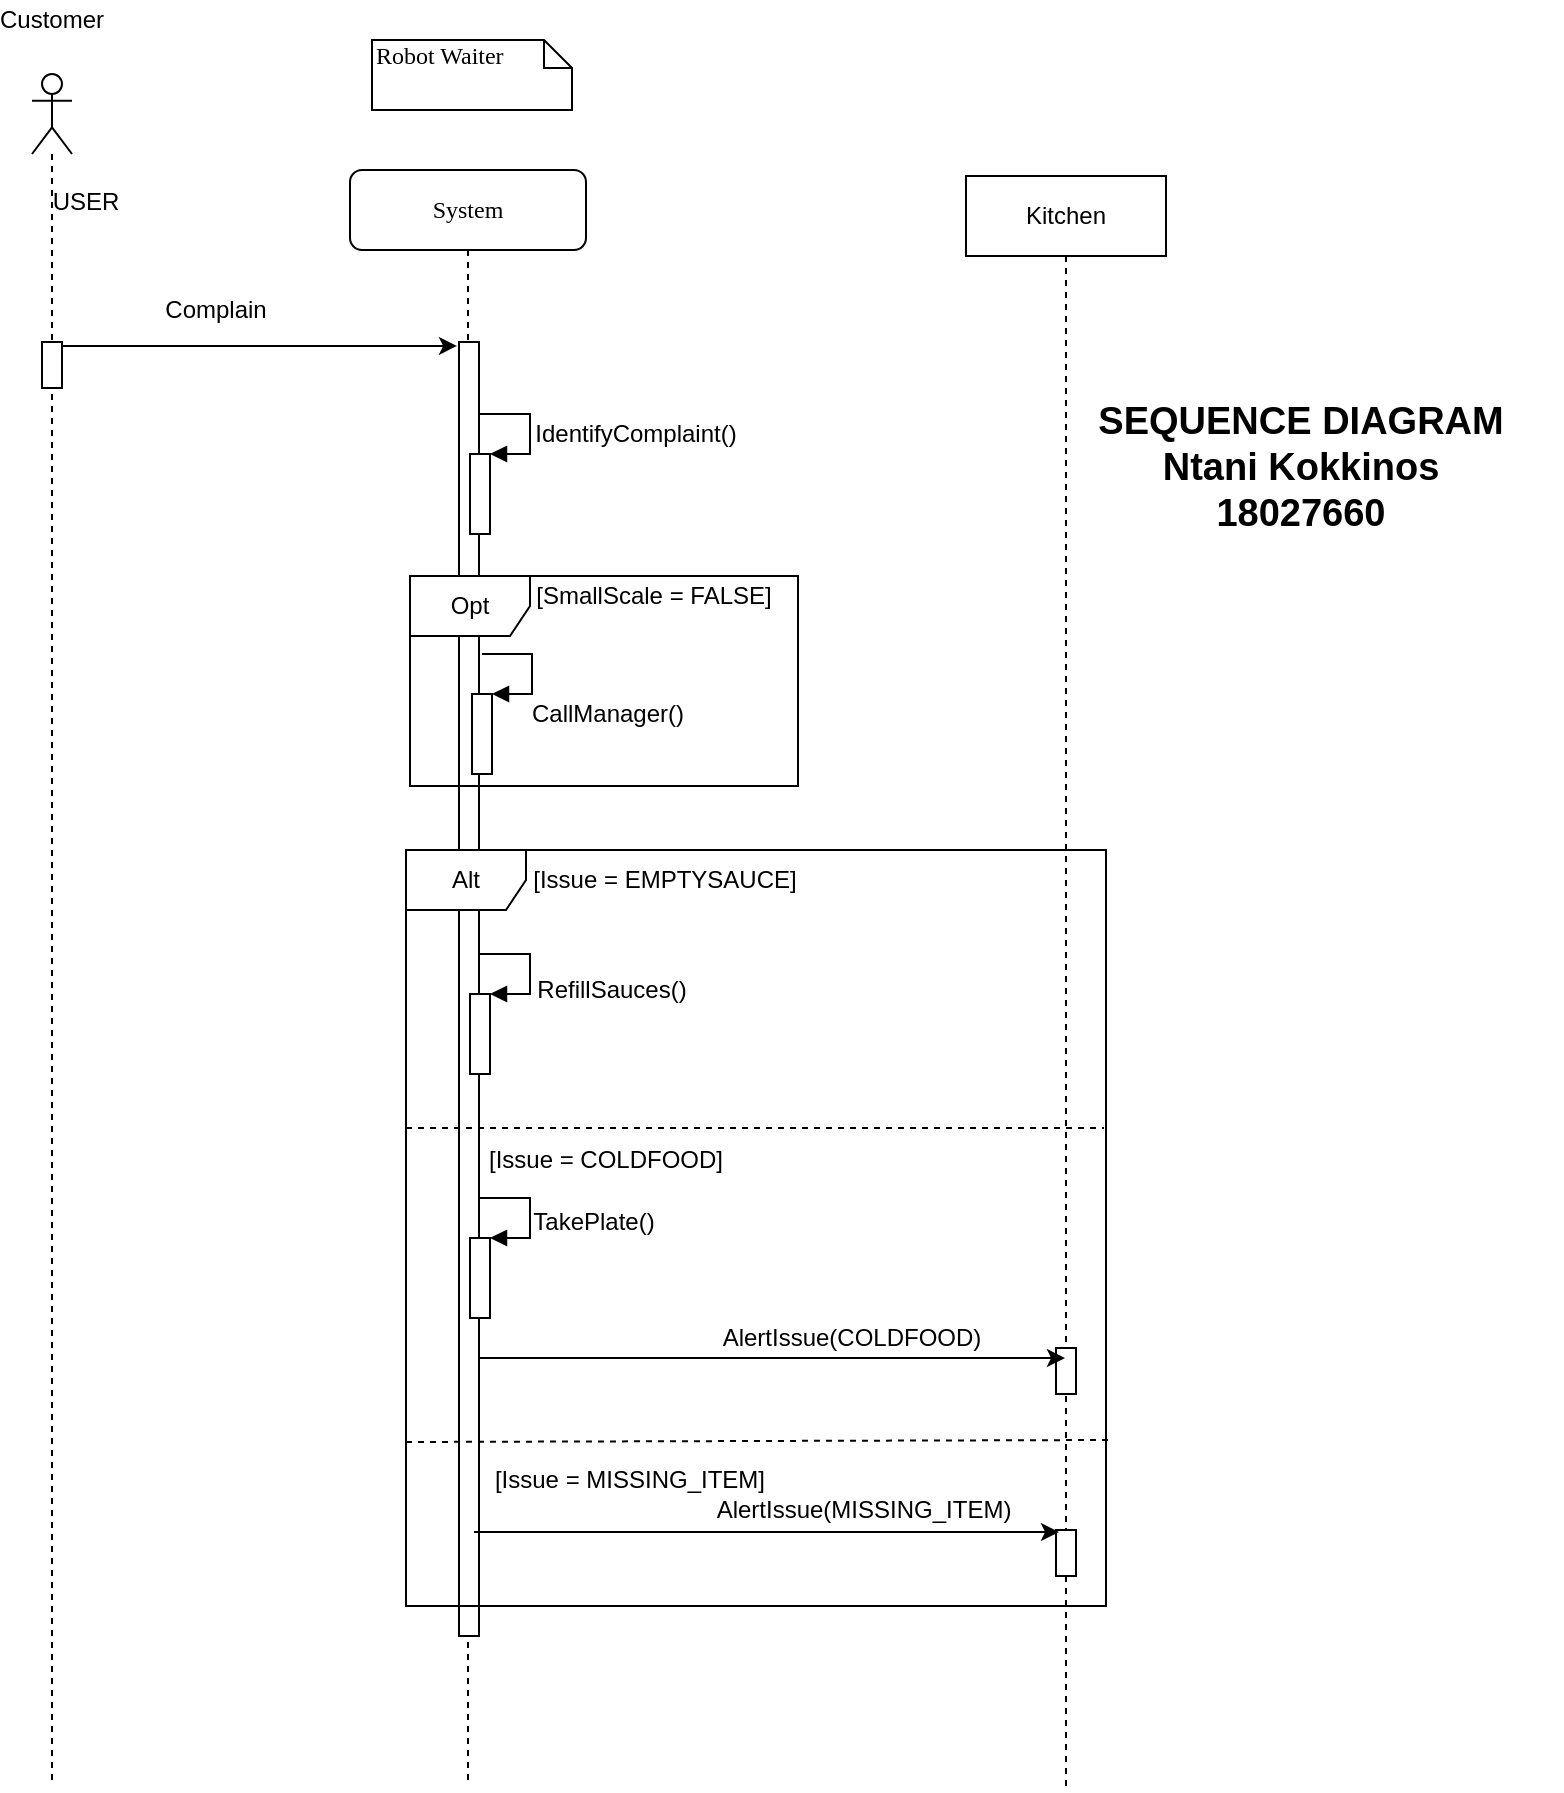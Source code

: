 <mxfile type="device" version="12.9.6"><diagram id="13e1069c-82ec-6db2-03f1-153e76fe0fe0" name="Page-1"><mxGraphModel grid="0" dx="2062" dy="1964" gridSize="10" guides="1" tooltips="1" connect="1" arrows="1" fold="1" page="1" pageScale="1" pageWidth="1100" pageHeight="850" background="#ffffff" math="0" shadow="0"><root><mxCell id="0"/><mxCell id="1" parent="0"/><mxCell id="7baba1c4bc27f4b0-2" value="System" parent="1" style="shape=umlLifeline;perimeter=lifelinePerimeter;whiteSpace=wrap;html=1;container=1;collapsible=0;recursiveResize=0;outlineConnect=0;rounded=1;shadow=0;comic=0;labelBackgroundColor=none;strokeWidth=1;fontFamily=Verdana;fontSize=12;align=center;" vertex="1"><mxGeometry as="geometry" x="209" y="35" width="118" height="806"/></mxCell><mxCell id="nE-QKYUQGYCCkdlQK8EE-4" value="" parent="7baba1c4bc27f4b0-2" style="html=1;points=[];perimeter=orthogonalPerimeter;" vertex="1"><mxGeometry as="geometry" x="54.5" y="86" width="10" height="647"/></mxCell><mxCell id="VyhQAKEOXF97-_DY3Fcb-28" value="" parent="7baba1c4bc27f4b0-2" style="html=1;points=[];perimeter=orthogonalPerimeter;" vertex="1"><mxGeometry as="geometry" x="60" y="142" width="10" height="40"/></mxCell><mxCell id="VyhQAKEOXF97-_DY3Fcb-29" value="" parent="7baba1c4bc27f4b0-2" style="edgeStyle=orthogonalEdgeStyle;html=1;align=left;spacingLeft=2;endArrow=block;rounded=0;entryX=1;entryY=0;" edge="1" target="VyhQAKEOXF97-_DY3Fcb-28"><mxGeometry as="geometry" relative="1"><mxPoint as="sourcePoint" x="65" y="122"/><Array as="points"><mxPoint x="90" y="122"/></Array></mxGeometry></mxCell><mxCell id="q0A_AYVduhgWM_T_Wp2p-15" value="Opt" parent="7baba1c4bc27f4b0-2" style="shape=umlFrame;whiteSpace=wrap;html=1;" vertex="1"><mxGeometry as="geometry" x="30" y="203" width="194" height="105"/></mxCell><mxCell id="VyhQAKEOXF97-_DY3Fcb-4" value="[SmallScale = FALSE]" parent="7baba1c4bc27f4b0-2" style="text;html=1;strokeColor=none;fillColor=none;align=center;verticalAlign=middle;whiteSpace=wrap;rounded=0;" vertex="1"><mxGeometry as="geometry" x="92" y="203" width="120" height="20"/></mxCell><mxCell id="VyhQAKEOXF97-_DY3Fcb-35" value="" parent="7baba1c4bc27f4b0-2" style="html=1;points=[];perimeter=orthogonalPerimeter;" vertex="1"><mxGeometry as="geometry" x="61" y="262" width="10" height="40"/></mxCell><mxCell id="VyhQAKEOXF97-_DY3Fcb-36" value="" parent="7baba1c4bc27f4b0-2" style="edgeStyle=orthogonalEdgeStyle;html=1;align=left;spacingLeft=2;endArrow=block;rounded=0;entryX=1;entryY=0;" edge="1" target="VyhQAKEOXF97-_DY3Fcb-35"><mxGeometry as="geometry" relative="1"><mxPoint as="sourcePoint" x="66" y="242"/><Array as="points"><mxPoint x="91" y="242"/></Array></mxGeometry></mxCell><mxCell id="VyhQAKEOXF97-_DY3Fcb-33" value="CallManager()" parent="7baba1c4bc27f4b0-2" style="text;html=1;strokeColor=none;fillColor=none;align=center;verticalAlign=middle;whiteSpace=wrap;rounded=0;" vertex="1"><mxGeometry as="geometry" x="109" y="262" width="40" height="20"/></mxCell><mxCell id="7baba1c4bc27f4b0-41" value="Robot Waiter" parent="1" style="shape=note;whiteSpace=wrap;html=1;size=14;verticalAlign=top;align=left;spacingTop=-6;rounded=0;shadow=0;comic=0;labelBackgroundColor=none;strokeWidth=1;fontFamily=Verdana;fontSize=12" vertex="1"><mxGeometry as="geometry" x="220" y="-30" width="100" height="35"/></mxCell><mxCell id="WCrKohCLnVXaiZEaQQGj-38" value="Alt" parent="1" style="shape=umlFrame;whiteSpace=wrap;html=1;" vertex="1"><mxGeometry as="geometry" x="237" y="375" width="350" height="378"/></mxCell><mxCell id="WCrKohCLnVXaiZEaQQGj-40" value="[Issue = EMPTYSAUCE]" parent="1" style="text;html=1;strokeColor=none;fillColor=none;align=center;verticalAlign=middle;whiteSpace=wrap;rounded=0;" vertex="1"><mxGeometry as="geometry" x="296" y="380" width="141" height="20"/></mxCell><mxCell id="VyhQAKEOXF97-_DY3Fcb-5" value="" parent="1" style="shape=umlLifeline;participant=umlActor;perimeter=lifelinePerimeter;whiteSpace=wrap;html=1;container=1;collapsible=0;recursiveResize=0;verticalAlign=top;spacingTop=36;labelBackgroundColor=#ffffff;outlineConnect=0;" vertex="1"><mxGeometry as="geometry" x="50" y="-13" width="20" height="855"/></mxCell><mxCell id="VyhQAKEOXF97-_DY3Fcb-26" value="" parent="VyhQAKEOXF97-_DY3Fcb-5" style="html=1;points=[];perimeter=orthogonalPerimeter;" vertex="1"><mxGeometry as="geometry" x="5" y="134" width="10" height="23"/></mxCell><mxCell id="VyhQAKEOXF97-_DY3Fcb-6" value="Customer" parent="1" style="text;html=1;strokeColor=none;fillColor=none;align=center;verticalAlign=middle;whiteSpace=wrap;rounded=0;" vertex="1"><mxGeometry as="geometry" x="40" y="-50" width="40" height="20"/></mxCell><mxCell id="VyhQAKEOXF97-_DY3Fcb-25" value="Complain" parent="1" style="text;html=1;strokeColor=none;fillColor=none;align=center;verticalAlign=middle;whiteSpace=wrap;rounded=0;" vertex="1"><mxGeometry as="geometry" x="122" y="95" width="40" height="20"/></mxCell><mxCell id="VyhQAKEOXF97-_DY3Fcb-27" source="VyhQAKEOXF97-_DY3Fcb-26" parent="1" style="edgeStyle=orthogonalEdgeStyle;rounded=0;orthogonalLoop=1;jettySize=auto;html=1;entryX=-0.1;entryY=0.003;entryDx=0;entryDy=0;entryPerimeter=0;" edge="1" target="nE-QKYUQGYCCkdlQK8EE-4"><mxGeometry as="geometry" relative="1"><Array as="points"><mxPoint x="152" y="123"/><mxPoint x="152" y="123"/></Array></mxGeometry></mxCell><mxCell id="VyhQAKEOXF97-_DY3Fcb-30" value="IdentifyComplaint()" parent="1" style="text;html=1;strokeColor=none;fillColor=none;align=center;verticalAlign=middle;whiteSpace=wrap;rounded=0;" vertex="1"><mxGeometry as="geometry" x="332" y="157" width="40" height="20"/></mxCell><mxCell id="VyhQAKEOXF97-_DY3Fcb-39" value="" parent="1" style="html=1;points=[];perimeter=orthogonalPerimeter;" vertex="1"><mxGeometry as="geometry" x="269" y="447" width="10" height="40"/></mxCell><mxCell id="VyhQAKEOXF97-_DY3Fcb-40" value="" parent="1" style="edgeStyle=orthogonalEdgeStyle;html=1;align=left;spacingLeft=2;endArrow=block;rounded=0;entryX=1;entryY=0;" edge="1" target="VyhQAKEOXF97-_DY3Fcb-39"><mxGeometry as="geometry" relative="1"><mxPoint as="sourcePoint" x="274" y="427"/><Array as="points"><mxPoint x="299" y="427"/></Array></mxGeometry></mxCell><mxCell id="VyhQAKEOXF97-_DY3Fcb-43" value="" parent="1" style="endArrow=none;dashed=1;html=1;" edge="1"><mxGeometry as="geometry" width="50" height="50" relative="1"><mxPoint as="sourcePoint" x="237" y="514"/><mxPoint as="targetPoint" x="586" y="514"/></mxGeometry></mxCell><mxCell id="VyhQAKEOXF97-_DY3Fcb-44" value="[Issue = COLDFOOD]" parent="1" style="text;html=1;strokeColor=none;fillColor=none;align=center;verticalAlign=middle;whiteSpace=wrap;rounded=0;" vertex="1"><mxGeometry as="geometry" x="277" y="520" width="120" height="20"/></mxCell><mxCell id="VyhQAKEOXF97-_DY3Fcb-45" value="Kitchen" parent="1" style="shape=umlLifeline;perimeter=lifelinePerimeter;whiteSpace=wrap;html=1;container=1;collapsible=0;recursiveResize=0;outlineConnect=0;" vertex="1"><mxGeometry as="geometry" x="517" y="38" width="100" height="807"/></mxCell><mxCell id="VyhQAKEOXF97-_DY3Fcb-50" value="" parent="VyhQAKEOXF97-_DY3Fcb-45" style="html=1;points=[];perimeter=orthogonalPerimeter;" vertex="1"><mxGeometry as="geometry" x="45" y="586" width="10" height="23"/></mxCell><mxCell id="VyhQAKEOXF97-_DY3Fcb-51" value="" parent="VyhQAKEOXF97-_DY3Fcb-45" style="html=1;points=[];perimeter=orthogonalPerimeter;" vertex="1"><mxGeometry as="geometry" x="45" y="677" width="10" height="23"/></mxCell><mxCell id="VyhQAKEOXF97-_DY3Fcb-46" value="" parent="1" style="html=1;points=[];perimeter=orthogonalPerimeter;" vertex="1"><mxGeometry as="geometry" x="269" y="569" width="10" height="40"/></mxCell><mxCell id="VyhQAKEOXF97-_DY3Fcb-47" value="" parent="1" style="edgeStyle=orthogonalEdgeStyle;html=1;align=left;spacingLeft=2;endArrow=block;rounded=0;entryX=1;entryY=0;" edge="1" target="VyhQAKEOXF97-_DY3Fcb-46"><mxGeometry as="geometry" relative="1"><mxPoint as="sourcePoint" x="274" y="549"/><Array as="points"><mxPoint x="299" y="549"/></Array></mxGeometry></mxCell><mxCell id="VyhQAKEOXF97-_DY3Fcb-48" value="" parent="1" style="endArrow=none;dashed=1;html=1;" edge="1"><mxGeometry as="geometry" width="50" height="50" relative="1"><mxPoint as="sourcePoint" x="237" y="671"/><mxPoint as="targetPoint" x="588" y="670"/></mxGeometry></mxCell><mxCell id="VyhQAKEOXF97-_DY3Fcb-49" value="[Issue = MISSING_ITEM]" parent="1" style="text;html=1;strokeColor=none;fillColor=none;align=center;verticalAlign=middle;whiteSpace=wrap;rounded=0;" vertex="1"><mxGeometry as="geometry" x="277" y="680" width="144" height="20"/></mxCell><mxCell id="VyhQAKEOXF97-_DY3Fcb-52" value="" parent="1" style="endArrow=classic;html=1;" edge="1" target="VyhQAKEOXF97-_DY3Fcb-45"><mxGeometry as="geometry" width="50" height="50" relative="1"><mxPoint as="sourcePoint" x="274" y="629"/><mxPoint as="targetPoint" x="324" y="579"/></mxGeometry></mxCell><mxCell id="VyhQAKEOXF97-_DY3Fcb-53" value="" parent="1" style="endArrow=classic;html=1;" edge="1"><mxGeometry as="geometry" width="50" height="50" relative="1"><mxPoint as="sourcePoint" x="271" y="716"/><mxPoint as="targetPoint" x="563.5" y="716"/></mxGeometry></mxCell><mxCell id="VyhQAKEOXF97-_DY3Fcb-54" value="AlertIssue(COLDFOOD)" parent="1" style="text;html=1;strokeColor=none;fillColor=none;align=center;verticalAlign=middle;whiteSpace=wrap;rounded=0;" vertex="1"><mxGeometry as="geometry" x="440" y="609" width="40" height="20"/></mxCell><mxCell id="VyhQAKEOXF97-_DY3Fcb-55" value="AlertIssue(MISSING_ITEM)" parent="1" style="text;html=1;strokeColor=none;fillColor=none;align=center;verticalAlign=middle;whiteSpace=wrap;rounded=0;" vertex="1"><mxGeometry as="geometry" x="446" y="695" width="40" height="20"/></mxCell><mxCell id="VyhQAKEOXF97-_DY3Fcb-56" value="RefillSauces()" parent="1" style="text;html=1;strokeColor=none;fillColor=none;align=center;verticalAlign=middle;whiteSpace=wrap;rounded=0;" vertex="1"><mxGeometry as="geometry" x="320" y="435" width="40" height="20"/></mxCell><mxCell id="VyhQAKEOXF97-_DY3Fcb-57" value="TakePlate()" parent="1" style="text;html=1;strokeColor=none;fillColor=none;align=center;verticalAlign=middle;whiteSpace=wrap;rounded=0;" vertex="1"><mxGeometry as="geometry" x="311" y="551" width="40" height="20"/></mxCell><mxCell id="whG-GiNVBnnjyBCmfAQe-1" value="USER" parent="1" style="text;html=1;strokeColor=none;fillColor=none;align=center;verticalAlign=middle;whiteSpace=wrap;rounded=0;" vertex="1"><mxGeometry as="geometry" x="57" y="41" width="40" height="20"/></mxCell><mxCell id="gfAaVgyNMteOngjhC7_t-2" value="&lt;b style=&quot;font-size: 19px&quot;&gt;&lt;font style=&quot;font-size: 19px&quot;&gt;SEQUENCE DIAGRAM&lt;br&gt;Ntani Kokkinos&lt;br&gt;18027660&lt;/font&gt;&lt;br&gt;&lt;/b&gt;" parent="1" style="text;html=1;strokeColor=none;fillColor=none;align=center;verticalAlign=middle;whiteSpace=wrap;rounded=0;" vertex="1"><mxGeometry as="geometry" x="554" y="174" width="261" height="20"/></mxCell></root></mxGraphModel></diagram></mxfile>
